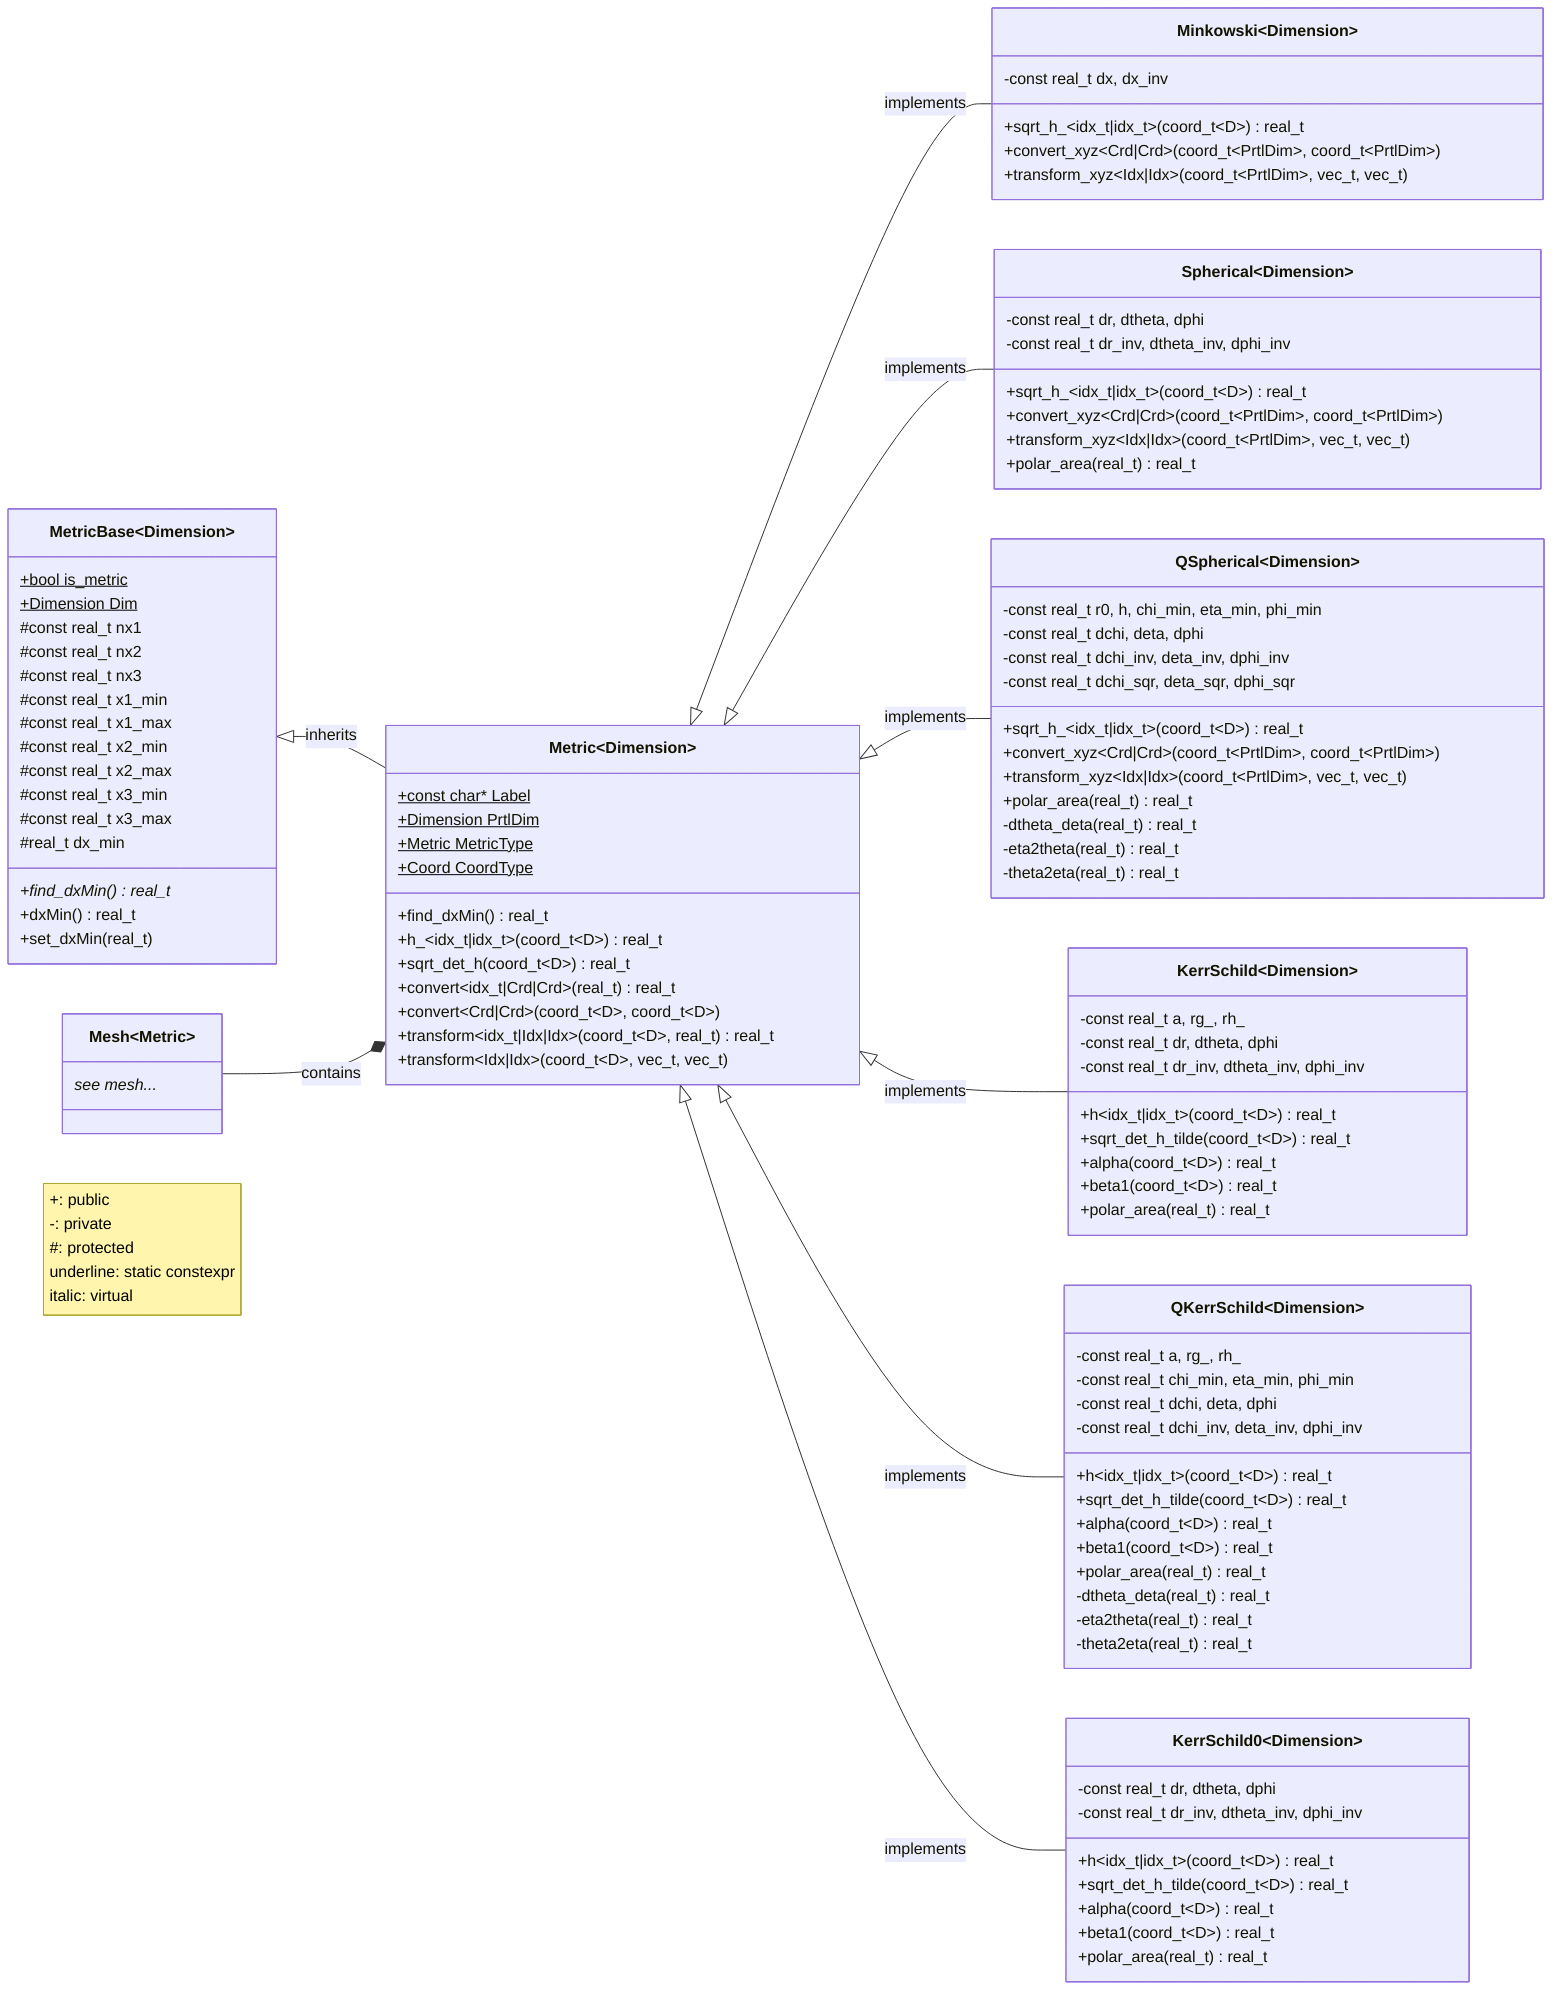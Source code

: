 classDiagram
  direction LR
  note "+: public<br>-: private<br>#: protected<br>underline: static constexpr<br>italic: virtual"
  class MetricBase~Dimension~{
    +bool is_metric$
    +Dimension Dim$
    #const real_t nx1
    #const real_t nx2
    #const real_t nx3
    #const real_t x1_min
    #const real_t x1_max
    #const real_t x2_min
    #const real_t x2_max
    #const real_t x3_min
    #const real_t x3_max
    #real_t dx_min
    +find_dxMin() real_t*
    +dxMin() real_t
    +set_dxMin(real_t)
  }
  class Metric~Dimension~{
    +const char* Label$
    +Dimension PrtlDim$
    +Metric MetricType$
    +Coord CoordType$
    +find_dxMin() real_t
    +h_~idx_t|idx_t~(coord_t~D~) real_t
    +sqrt_det_h(coord_t~D~) real_t
    +convert~idx_t|Crd|Crd~(real_t) real_t
    +convert~Crd|Crd~(coord_t~D~, coord_t~D~)
    +transform~idx_t|Idx|Idx~(coord_t~D~, real_t) real_t
    +transform~Idx|Idx~(coord_t~D~, vec_t, vec_t)
  }
  class Minkowski~Dimension~ {
    -const real_t dx, dx_inv
    +sqrt_h_~idx_t|idx_t~(coord_t~D~) real_t
    +convert_xyz~Crd|Crd~(coord_t~PrtlDim~, coord_t~PrtlDim~)
    +transform_xyz~Idx|Idx~(coord_t~PrtlDim~, vec_t, vec_t)
  }
  class Spherical~Dimension~ {
    -const real_t dr, dtheta, dphi
    -const real_t dr_inv, dtheta_inv, dphi_inv
    +sqrt_h_~idx_t|idx_t~(coord_t~D~) real_t
    +convert_xyz~Crd|Crd~(coord_t~PrtlDim~, coord_t~PrtlDim~)
    +transform_xyz~Idx|Idx~(coord_t~PrtlDim~, vec_t, vec_t)
    +polar_area(real_t) real_t
  }
  class QSpherical~Dimension~ {
    -const real_t r0, h, chi_min, eta_min, phi_min
    -const real_t dchi, deta, dphi
    -const real_t dchi_inv, deta_inv, dphi_inv
    -const real_t dchi_sqr, deta_sqr, dphi_sqr
    +sqrt_h_~idx_t|idx_t~(coord_t~D~) real_t
    +convert_xyz~Crd|Crd~(coord_t~PrtlDim~, coord_t~PrtlDim~)
    +transform_xyz~Idx|Idx~(coord_t~PrtlDim~, vec_t, vec_t)
    +polar_area(real_t) real_t
    -dtheta_deta(real_t) real_t
    -eta2theta(real_t) real_t
    -theta2eta(real_t) real_t
  }
  class KerrSchild~Dimension~ {
    -const real_t a, rg_, rh_
    -const real_t dr, dtheta, dphi
    -const real_t dr_inv, dtheta_inv, dphi_inv
    +h~idx_t|idx_t~(coord_t~D~) real_t
    +sqrt_det_h_tilde(coord_t~D~) real_t
    +alpha(coord_t~D~) real_t
    +beta1(coord_t~D~) real_t
    +polar_area(real_t) real_t
  }
  class KerrSchild0~Dimension~ {
    -const real_t dr, dtheta, dphi
    -const real_t dr_inv, dtheta_inv, dphi_inv
    +h~idx_t|idx_t~(coord_t~D~) real_t
    +sqrt_det_h_tilde(coord_t~D~) real_t
    +alpha(coord_t~D~) real_t
    +beta1(coord_t~D~) real_t
    +polar_area(real_t) real_t
  }
  class QKerrSchild~Dimension~ {
    -const real_t a, rg_, rh_
    -const real_t chi_min, eta_min, phi_min
    -const real_t dchi, deta, dphi
    -const real_t dchi_inv, deta_inv, dphi_inv
    +h~idx_t|idx_t~(coord_t~D~) real_t
    +sqrt_det_h_tilde(coord_t~D~) real_t
    +alpha(coord_t~D~) real_t
    +beta1(coord_t~D~) real_t
    +polar_area(real_t) real_t
    -dtheta_deta(real_t) real_t
    -eta2theta(real_t) real_t
    -theta2eta(real_t) real_t
  }
  class Mesh~Metric~{
    see mesh...*
  }
  MetricBase <|-- Metric : inherits
  Metric <|-- Minkowski : implements
  Metric <|-- Spherical : implements
  Metric <|-- QSpherical : implements
  Metric <|-- KerrSchild : implements
  Metric <|-- QKerrSchild : implements
  Metric <|-- KerrSchild0 : implements
  Mesh --* Metric : contains